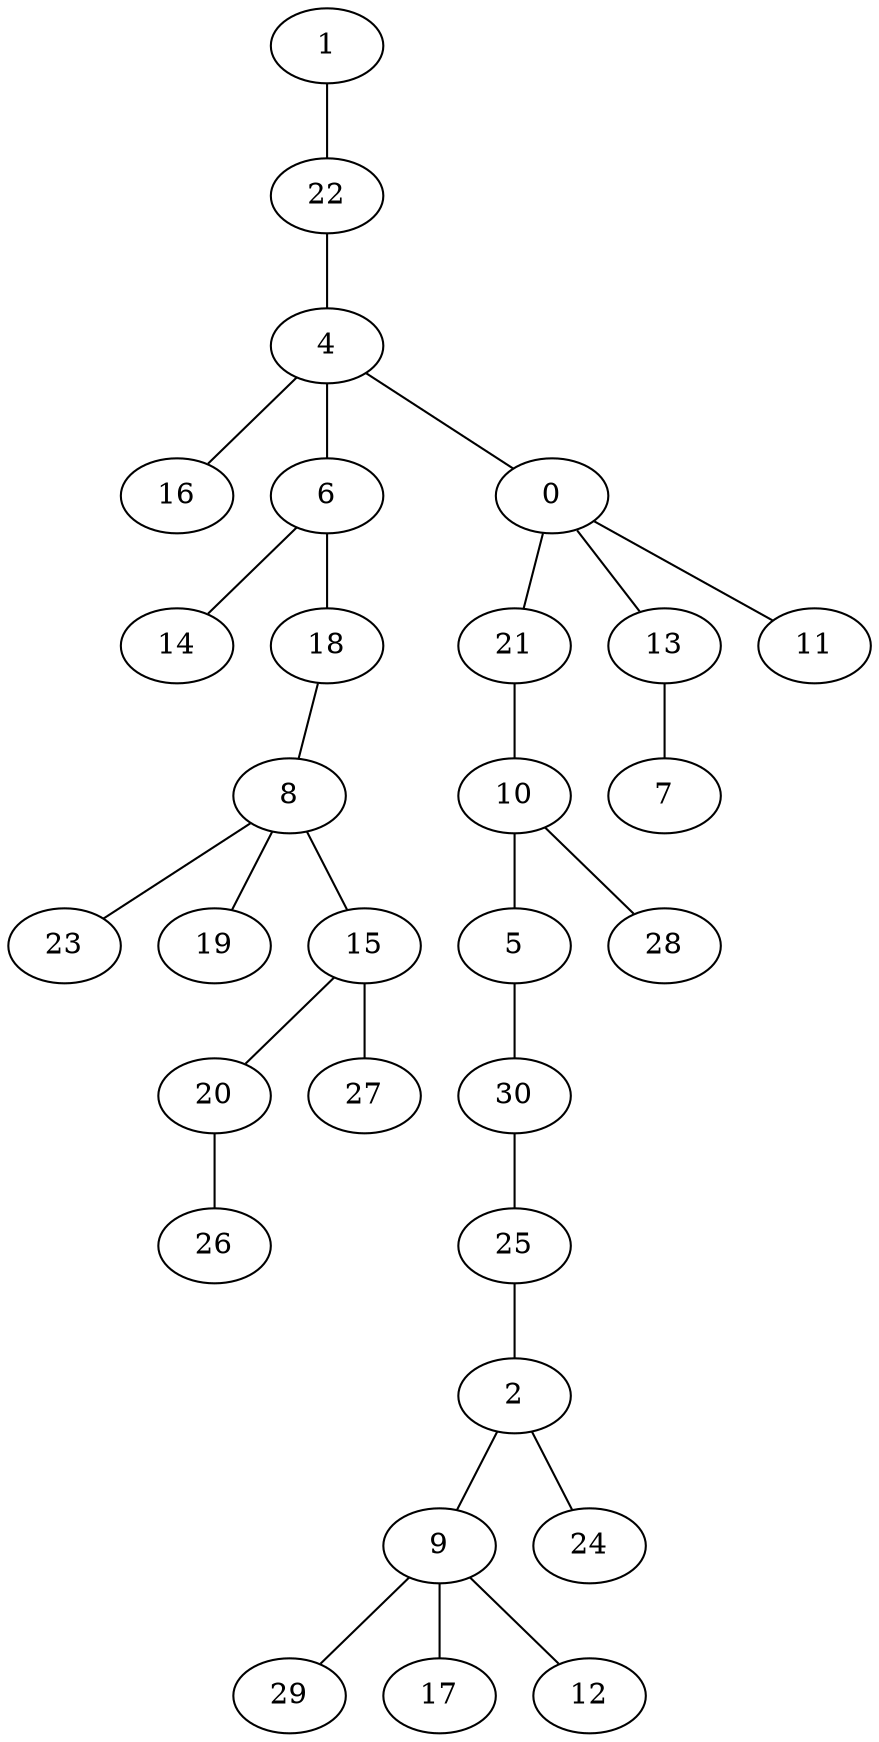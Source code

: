 strict graph G {
1;
22;
4;
16;
6;
14;
18;
8;
23;
19;
15;
20;
26;
27;
0;
21;
10;
5;
30;
25;
2;
9;
29;
17;
12;
24;
28;
13;
7;
11;
4 -- 16;
10 -- 28;
0 -- 13;
6 -- 14;
1 -- 22;
22 -- 4;
2 -- 24;
8 -- 19;
8 -- 23;
9 -- 12;
21 -- 10;
4 -- 0;
30 -- 25;
2 -- 9;
20 -- 26;
5 -- 30;
13 -- 7;
18 -- 8;
10 -- 5;
6 -- 18;
0 -- 21;
4 -- 6;
15 -- 27;
8 -- 15;
15 -- 20;
9 -- 29;
0 -- 11;
25 -- 2;
9 -- 17;
}
